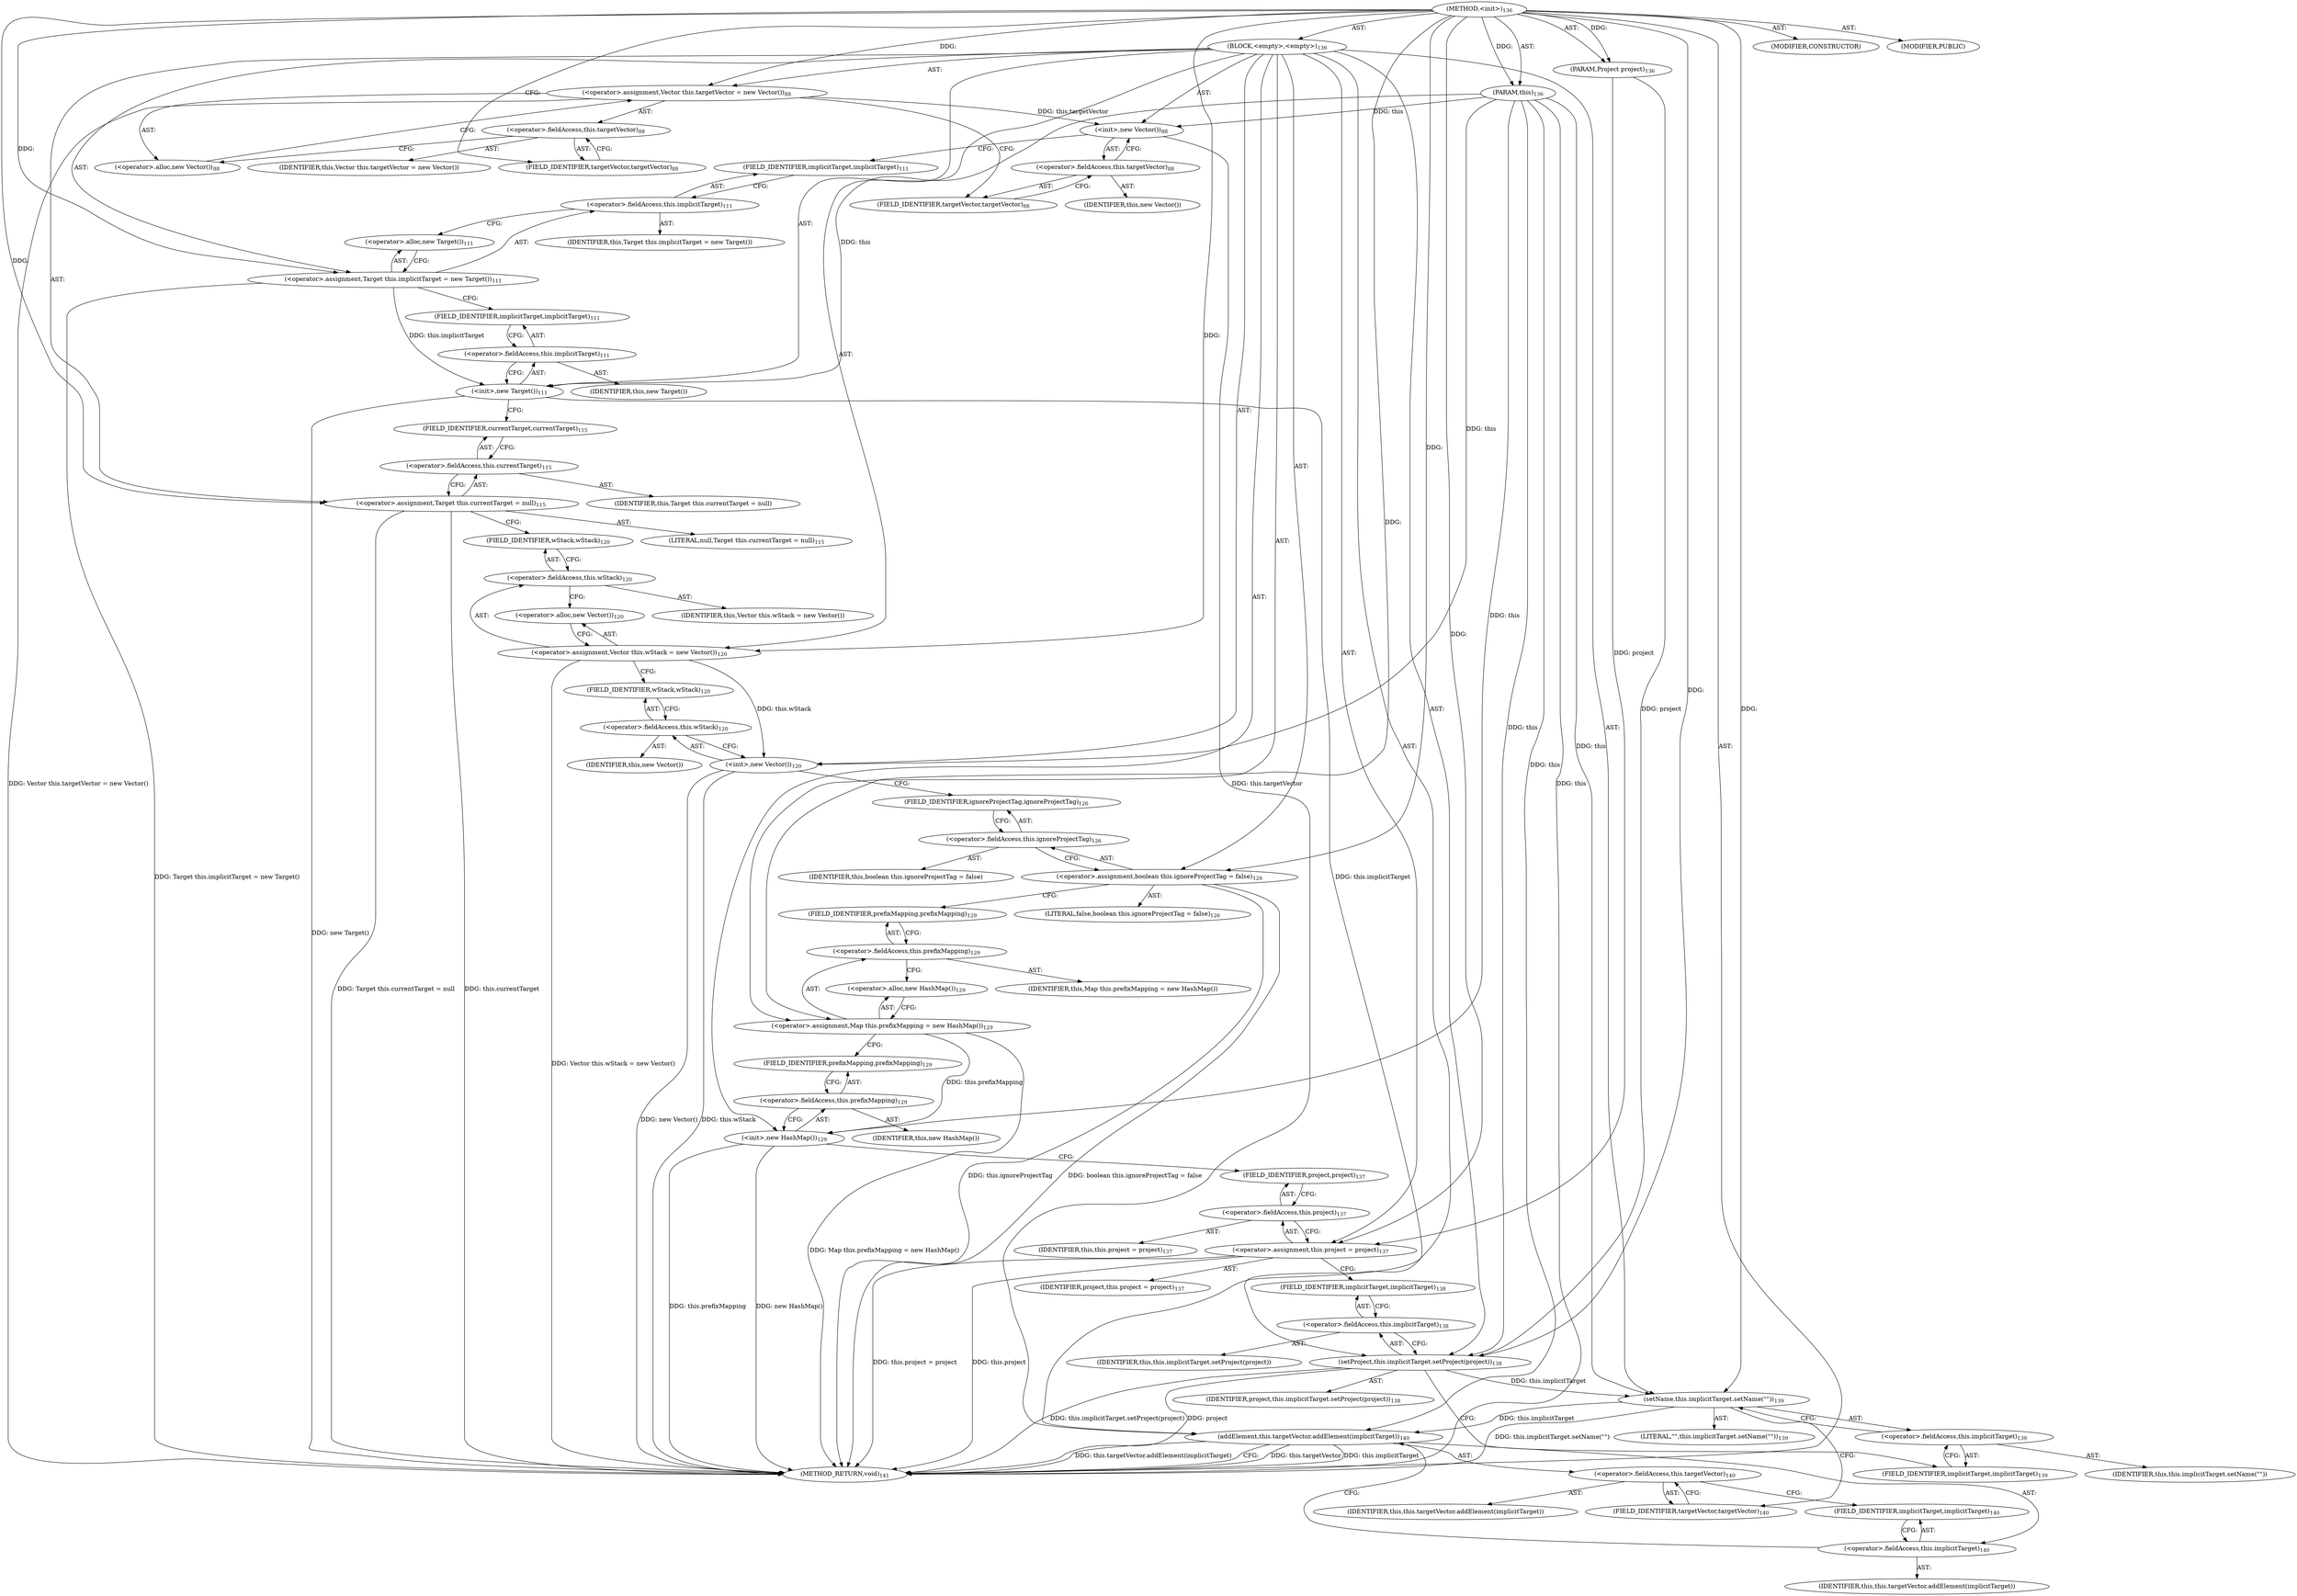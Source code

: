 digraph "&lt;init&gt;" {  
"111669149696" [label = <(METHOD,&lt;init&gt;)<SUB>136</SUB>> ]
"115964116998" [label = <(PARAM,this)<SUB>136</SUB>> ]
"115964116999" [label = <(PARAM,Project project)<SUB>136</SUB>> ]
"25769803776" [label = <(BLOCK,&lt;empty&gt;,&lt;empty&gt;)<SUB>136</SUB>> ]
"30064771072" [label = <(&lt;operator&gt;.assignment,Vector this.targetVector = new Vector())<SUB>88</SUB>> ]
"30064771073" [label = <(&lt;operator&gt;.fieldAccess,this.targetVector)<SUB>88</SUB>> ]
"68719476744" [label = <(IDENTIFIER,this,Vector this.targetVector = new Vector())> ]
"55834574848" [label = <(FIELD_IDENTIFIER,targetVector,targetVector)<SUB>88</SUB>> ]
"30064771074" [label = <(&lt;operator&gt;.alloc,new Vector())<SUB>88</SUB>> ]
"30064771075" [label = <(&lt;init&gt;,new Vector())<SUB>88</SUB>> ]
"30064771076" [label = <(&lt;operator&gt;.fieldAccess,this.targetVector)<SUB>88</SUB>> ]
"68719476745" [label = <(IDENTIFIER,this,new Vector())> ]
"55834574849" [label = <(FIELD_IDENTIFIER,targetVector,targetVector)<SUB>88</SUB>> ]
"30064771077" [label = <(&lt;operator&gt;.assignment,Target this.implicitTarget = new Target())<SUB>111</SUB>> ]
"30064771078" [label = <(&lt;operator&gt;.fieldAccess,this.implicitTarget)<SUB>111</SUB>> ]
"68719476746" [label = <(IDENTIFIER,this,Target this.implicitTarget = new Target())> ]
"55834574850" [label = <(FIELD_IDENTIFIER,implicitTarget,implicitTarget)<SUB>111</SUB>> ]
"30064771079" [label = <(&lt;operator&gt;.alloc,new Target())<SUB>111</SUB>> ]
"30064771080" [label = <(&lt;init&gt;,new Target())<SUB>111</SUB>> ]
"30064771081" [label = <(&lt;operator&gt;.fieldAccess,this.implicitTarget)<SUB>111</SUB>> ]
"68719476747" [label = <(IDENTIFIER,this,new Target())> ]
"55834574851" [label = <(FIELD_IDENTIFIER,implicitTarget,implicitTarget)<SUB>111</SUB>> ]
"30064771082" [label = <(&lt;operator&gt;.assignment,Target this.currentTarget = null)<SUB>115</SUB>> ]
"30064771083" [label = <(&lt;operator&gt;.fieldAccess,this.currentTarget)<SUB>115</SUB>> ]
"68719476748" [label = <(IDENTIFIER,this,Target this.currentTarget = null)> ]
"55834574852" [label = <(FIELD_IDENTIFIER,currentTarget,currentTarget)<SUB>115</SUB>> ]
"90194313216" [label = <(LITERAL,null,Target this.currentTarget = null)<SUB>115</SUB>> ]
"30064771084" [label = <(&lt;operator&gt;.assignment,Vector this.wStack = new Vector())<SUB>120</SUB>> ]
"30064771085" [label = <(&lt;operator&gt;.fieldAccess,this.wStack)<SUB>120</SUB>> ]
"68719476749" [label = <(IDENTIFIER,this,Vector this.wStack = new Vector())> ]
"55834574853" [label = <(FIELD_IDENTIFIER,wStack,wStack)<SUB>120</SUB>> ]
"30064771086" [label = <(&lt;operator&gt;.alloc,new Vector())<SUB>120</SUB>> ]
"30064771087" [label = <(&lt;init&gt;,new Vector())<SUB>120</SUB>> ]
"30064771088" [label = <(&lt;operator&gt;.fieldAccess,this.wStack)<SUB>120</SUB>> ]
"68719476750" [label = <(IDENTIFIER,this,new Vector())> ]
"55834574854" [label = <(FIELD_IDENTIFIER,wStack,wStack)<SUB>120</SUB>> ]
"30064771089" [label = <(&lt;operator&gt;.assignment,boolean this.ignoreProjectTag = false)<SUB>126</SUB>> ]
"30064771090" [label = <(&lt;operator&gt;.fieldAccess,this.ignoreProjectTag)<SUB>126</SUB>> ]
"68719476751" [label = <(IDENTIFIER,this,boolean this.ignoreProjectTag = false)> ]
"55834574855" [label = <(FIELD_IDENTIFIER,ignoreProjectTag,ignoreProjectTag)<SUB>126</SUB>> ]
"90194313217" [label = <(LITERAL,false,boolean this.ignoreProjectTag = false)<SUB>126</SUB>> ]
"30064771091" [label = <(&lt;operator&gt;.assignment,Map this.prefixMapping = new HashMap())<SUB>129</SUB>> ]
"30064771092" [label = <(&lt;operator&gt;.fieldAccess,this.prefixMapping)<SUB>129</SUB>> ]
"68719476752" [label = <(IDENTIFIER,this,Map this.prefixMapping = new HashMap())> ]
"55834574856" [label = <(FIELD_IDENTIFIER,prefixMapping,prefixMapping)<SUB>129</SUB>> ]
"30064771093" [label = <(&lt;operator&gt;.alloc,new HashMap())<SUB>129</SUB>> ]
"30064771094" [label = <(&lt;init&gt;,new HashMap())<SUB>129</SUB>> ]
"30064771095" [label = <(&lt;operator&gt;.fieldAccess,this.prefixMapping)<SUB>129</SUB>> ]
"68719476753" [label = <(IDENTIFIER,this,new HashMap())> ]
"55834574857" [label = <(FIELD_IDENTIFIER,prefixMapping,prefixMapping)<SUB>129</SUB>> ]
"30064771096" [label = <(&lt;operator&gt;.assignment,this.project = project)<SUB>137</SUB>> ]
"30064771097" [label = <(&lt;operator&gt;.fieldAccess,this.project)<SUB>137</SUB>> ]
"68719476743" [label = <(IDENTIFIER,this,this.project = project)<SUB>137</SUB>> ]
"55834574858" [label = <(FIELD_IDENTIFIER,project,project)<SUB>137</SUB>> ]
"68719476754" [label = <(IDENTIFIER,project,this.project = project)<SUB>137</SUB>> ]
"30064771098" [label = <(setProject,this.implicitTarget.setProject(project))<SUB>138</SUB>> ]
"30064771099" [label = <(&lt;operator&gt;.fieldAccess,this.implicitTarget)<SUB>138</SUB>> ]
"68719476755" [label = <(IDENTIFIER,this,this.implicitTarget.setProject(project))> ]
"55834574859" [label = <(FIELD_IDENTIFIER,implicitTarget,implicitTarget)<SUB>138</SUB>> ]
"68719476756" [label = <(IDENTIFIER,project,this.implicitTarget.setProject(project))<SUB>138</SUB>> ]
"30064771100" [label = <(setName,this.implicitTarget.setName(&quot;&quot;))<SUB>139</SUB>> ]
"30064771101" [label = <(&lt;operator&gt;.fieldAccess,this.implicitTarget)<SUB>139</SUB>> ]
"68719476757" [label = <(IDENTIFIER,this,this.implicitTarget.setName(&quot;&quot;))> ]
"55834574860" [label = <(FIELD_IDENTIFIER,implicitTarget,implicitTarget)<SUB>139</SUB>> ]
"90194313218" [label = <(LITERAL,&quot;&quot;,this.implicitTarget.setName(&quot;&quot;))<SUB>139</SUB>> ]
"30064771102" [label = <(addElement,this.targetVector.addElement(implicitTarget))<SUB>140</SUB>> ]
"30064771103" [label = <(&lt;operator&gt;.fieldAccess,this.targetVector)<SUB>140</SUB>> ]
"68719476758" [label = <(IDENTIFIER,this,this.targetVector.addElement(implicitTarget))> ]
"55834574861" [label = <(FIELD_IDENTIFIER,targetVector,targetVector)<SUB>140</SUB>> ]
"30064771104" [label = <(&lt;operator&gt;.fieldAccess,this.implicitTarget)<SUB>140</SUB>> ]
"68719476759" [label = <(IDENTIFIER,this,this.targetVector.addElement(implicitTarget))> ]
"55834574862" [label = <(FIELD_IDENTIFIER,implicitTarget,implicitTarget)<SUB>140</SUB>> ]
"133143986187" [label = <(MODIFIER,CONSTRUCTOR)> ]
"133143986188" [label = <(MODIFIER,PUBLIC)> ]
"128849018880" [label = <(METHOD_RETURN,void)<SUB>141</SUB>> ]
  "111669149696" -> "115964116998"  [ label = "AST: "] 
  "111669149696" -> "115964116999"  [ label = "AST: "] 
  "111669149696" -> "25769803776"  [ label = "AST: "] 
  "111669149696" -> "133143986187"  [ label = "AST: "] 
  "111669149696" -> "133143986188"  [ label = "AST: "] 
  "111669149696" -> "128849018880"  [ label = "AST: "] 
  "25769803776" -> "30064771072"  [ label = "AST: "] 
  "25769803776" -> "30064771075"  [ label = "AST: "] 
  "25769803776" -> "30064771077"  [ label = "AST: "] 
  "25769803776" -> "30064771080"  [ label = "AST: "] 
  "25769803776" -> "30064771082"  [ label = "AST: "] 
  "25769803776" -> "30064771084"  [ label = "AST: "] 
  "25769803776" -> "30064771087"  [ label = "AST: "] 
  "25769803776" -> "30064771089"  [ label = "AST: "] 
  "25769803776" -> "30064771091"  [ label = "AST: "] 
  "25769803776" -> "30064771094"  [ label = "AST: "] 
  "25769803776" -> "30064771096"  [ label = "AST: "] 
  "25769803776" -> "30064771098"  [ label = "AST: "] 
  "25769803776" -> "30064771100"  [ label = "AST: "] 
  "25769803776" -> "30064771102"  [ label = "AST: "] 
  "30064771072" -> "30064771073"  [ label = "AST: "] 
  "30064771072" -> "30064771074"  [ label = "AST: "] 
  "30064771073" -> "68719476744"  [ label = "AST: "] 
  "30064771073" -> "55834574848"  [ label = "AST: "] 
  "30064771075" -> "30064771076"  [ label = "AST: "] 
  "30064771076" -> "68719476745"  [ label = "AST: "] 
  "30064771076" -> "55834574849"  [ label = "AST: "] 
  "30064771077" -> "30064771078"  [ label = "AST: "] 
  "30064771077" -> "30064771079"  [ label = "AST: "] 
  "30064771078" -> "68719476746"  [ label = "AST: "] 
  "30064771078" -> "55834574850"  [ label = "AST: "] 
  "30064771080" -> "30064771081"  [ label = "AST: "] 
  "30064771081" -> "68719476747"  [ label = "AST: "] 
  "30064771081" -> "55834574851"  [ label = "AST: "] 
  "30064771082" -> "30064771083"  [ label = "AST: "] 
  "30064771082" -> "90194313216"  [ label = "AST: "] 
  "30064771083" -> "68719476748"  [ label = "AST: "] 
  "30064771083" -> "55834574852"  [ label = "AST: "] 
  "30064771084" -> "30064771085"  [ label = "AST: "] 
  "30064771084" -> "30064771086"  [ label = "AST: "] 
  "30064771085" -> "68719476749"  [ label = "AST: "] 
  "30064771085" -> "55834574853"  [ label = "AST: "] 
  "30064771087" -> "30064771088"  [ label = "AST: "] 
  "30064771088" -> "68719476750"  [ label = "AST: "] 
  "30064771088" -> "55834574854"  [ label = "AST: "] 
  "30064771089" -> "30064771090"  [ label = "AST: "] 
  "30064771089" -> "90194313217"  [ label = "AST: "] 
  "30064771090" -> "68719476751"  [ label = "AST: "] 
  "30064771090" -> "55834574855"  [ label = "AST: "] 
  "30064771091" -> "30064771092"  [ label = "AST: "] 
  "30064771091" -> "30064771093"  [ label = "AST: "] 
  "30064771092" -> "68719476752"  [ label = "AST: "] 
  "30064771092" -> "55834574856"  [ label = "AST: "] 
  "30064771094" -> "30064771095"  [ label = "AST: "] 
  "30064771095" -> "68719476753"  [ label = "AST: "] 
  "30064771095" -> "55834574857"  [ label = "AST: "] 
  "30064771096" -> "30064771097"  [ label = "AST: "] 
  "30064771096" -> "68719476754"  [ label = "AST: "] 
  "30064771097" -> "68719476743"  [ label = "AST: "] 
  "30064771097" -> "55834574858"  [ label = "AST: "] 
  "30064771098" -> "30064771099"  [ label = "AST: "] 
  "30064771098" -> "68719476756"  [ label = "AST: "] 
  "30064771099" -> "68719476755"  [ label = "AST: "] 
  "30064771099" -> "55834574859"  [ label = "AST: "] 
  "30064771100" -> "30064771101"  [ label = "AST: "] 
  "30064771100" -> "90194313218"  [ label = "AST: "] 
  "30064771101" -> "68719476757"  [ label = "AST: "] 
  "30064771101" -> "55834574860"  [ label = "AST: "] 
  "30064771102" -> "30064771103"  [ label = "AST: "] 
  "30064771102" -> "30064771104"  [ label = "AST: "] 
  "30064771103" -> "68719476758"  [ label = "AST: "] 
  "30064771103" -> "55834574861"  [ label = "AST: "] 
  "30064771104" -> "68719476759"  [ label = "AST: "] 
  "30064771104" -> "55834574862"  [ label = "AST: "] 
  "30064771072" -> "55834574849"  [ label = "CFG: "] 
  "30064771075" -> "55834574850"  [ label = "CFG: "] 
  "30064771077" -> "55834574851"  [ label = "CFG: "] 
  "30064771080" -> "55834574852"  [ label = "CFG: "] 
  "30064771082" -> "55834574853"  [ label = "CFG: "] 
  "30064771084" -> "55834574854"  [ label = "CFG: "] 
  "30064771087" -> "55834574855"  [ label = "CFG: "] 
  "30064771089" -> "55834574856"  [ label = "CFG: "] 
  "30064771091" -> "55834574857"  [ label = "CFG: "] 
  "30064771094" -> "55834574858"  [ label = "CFG: "] 
  "30064771096" -> "55834574859"  [ label = "CFG: "] 
  "30064771098" -> "55834574860"  [ label = "CFG: "] 
  "30064771100" -> "55834574861"  [ label = "CFG: "] 
  "30064771102" -> "128849018880"  [ label = "CFG: "] 
  "30064771073" -> "30064771074"  [ label = "CFG: "] 
  "30064771074" -> "30064771072"  [ label = "CFG: "] 
  "30064771076" -> "30064771075"  [ label = "CFG: "] 
  "30064771078" -> "30064771079"  [ label = "CFG: "] 
  "30064771079" -> "30064771077"  [ label = "CFG: "] 
  "30064771081" -> "30064771080"  [ label = "CFG: "] 
  "30064771083" -> "30064771082"  [ label = "CFG: "] 
  "30064771085" -> "30064771086"  [ label = "CFG: "] 
  "30064771086" -> "30064771084"  [ label = "CFG: "] 
  "30064771088" -> "30064771087"  [ label = "CFG: "] 
  "30064771090" -> "30064771089"  [ label = "CFG: "] 
  "30064771092" -> "30064771093"  [ label = "CFG: "] 
  "30064771093" -> "30064771091"  [ label = "CFG: "] 
  "30064771095" -> "30064771094"  [ label = "CFG: "] 
  "30064771097" -> "30064771096"  [ label = "CFG: "] 
  "30064771099" -> "30064771098"  [ label = "CFG: "] 
  "30064771101" -> "30064771100"  [ label = "CFG: "] 
  "30064771103" -> "55834574862"  [ label = "CFG: "] 
  "30064771104" -> "30064771102"  [ label = "CFG: "] 
  "55834574848" -> "30064771073"  [ label = "CFG: "] 
  "55834574849" -> "30064771076"  [ label = "CFG: "] 
  "55834574850" -> "30064771078"  [ label = "CFG: "] 
  "55834574851" -> "30064771081"  [ label = "CFG: "] 
  "55834574852" -> "30064771083"  [ label = "CFG: "] 
  "55834574853" -> "30064771085"  [ label = "CFG: "] 
  "55834574854" -> "30064771088"  [ label = "CFG: "] 
  "55834574855" -> "30064771090"  [ label = "CFG: "] 
  "55834574856" -> "30064771092"  [ label = "CFG: "] 
  "55834574857" -> "30064771095"  [ label = "CFG: "] 
  "55834574858" -> "30064771097"  [ label = "CFG: "] 
  "55834574859" -> "30064771099"  [ label = "CFG: "] 
  "55834574860" -> "30064771101"  [ label = "CFG: "] 
  "55834574861" -> "30064771103"  [ label = "CFG: "] 
  "55834574862" -> "30064771104"  [ label = "CFG: "] 
  "111669149696" -> "55834574848"  [ label = "CFG: "] 
  "115964116998" -> "128849018880"  [ label = "DDG: this"] 
  "30064771072" -> "128849018880"  [ label = "DDG: Vector this.targetVector = new Vector()"] 
  "30064771077" -> "128849018880"  [ label = "DDG: Target this.implicitTarget = new Target()"] 
  "30064771080" -> "128849018880"  [ label = "DDG: new Target()"] 
  "30064771082" -> "128849018880"  [ label = "DDG: this.currentTarget"] 
  "30064771082" -> "128849018880"  [ label = "DDG: Target this.currentTarget = null"] 
  "30064771084" -> "128849018880"  [ label = "DDG: Vector this.wStack = new Vector()"] 
  "30064771087" -> "128849018880"  [ label = "DDG: this.wStack"] 
  "30064771087" -> "128849018880"  [ label = "DDG: new Vector()"] 
  "30064771089" -> "128849018880"  [ label = "DDG: this.ignoreProjectTag"] 
  "30064771089" -> "128849018880"  [ label = "DDG: boolean this.ignoreProjectTag = false"] 
  "30064771091" -> "128849018880"  [ label = "DDG: Map this.prefixMapping = new HashMap()"] 
  "30064771094" -> "128849018880"  [ label = "DDG: this.prefixMapping"] 
  "30064771094" -> "128849018880"  [ label = "DDG: new HashMap()"] 
  "30064771096" -> "128849018880"  [ label = "DDG: this.project"] 
  "30064771096" -> "128849018880"  [ label = "DDG: this.project = project"] 
  "30064771098" -> "128849018880"  [ label = "DDG: project"] 
  "30064771098" -> "128849018880"  [ label = "DDG: this.implicitTarget.setProject(project)"] 
  "30064771100" -> "128849018880"  [ label = "DDG: this.implicitTarget.setName(&quot;&quot;)"] 
  "30064771102" -> "128849018880"  [ label = "DDG: this.targetVector"] 
  "30064771102" -> "128849018880"  [ label = "DDG: this.implicitTarget"] 
  "30064771102" -> "128849018880"  [ label = "DDG: this.targetVector.addElement(implicitTarget)"] 
  "111669149696" -> "115964116998"  [ label = "DDG: "] 
  "111669149696" -> "115964116999"  [ label = "DDG: "] 
  "111669149696" -> "30064771072"  [ label = "DDG: "] 
  "111669149696" -> "30064771077"  [ label = "DDG: "] 
  "111669149696" -> "30064771082"  [ label = "DDG: "] 
  "111669149696" -> "30064771084"  [ label = "DDG: "] 
  "111669149696" -> "30064771089"  [ label = "DDG: "] 
  "111669149696" -> "30064771091"  [ label = "DDG: "] 
  "115964116999" -> "30064771096"  [ label = "DDG: project"] 
  "111669149696" -> "30064771096"  [ label = "DDG: "] 
  "115964116998" -> "30064771075"  [ label = "DDG: this"] 
  "30064771072" -> "30064771075"  [ label = "DDG: this.targetVector"] 
  "115964116998" -> "30064771080"  [ label = "DDG: this"] 
  "30064771077" -> "30064771080"  [ label = "DDG: this.implicitTarget"] 
  "115964116998" -> "30064771087"  [ label = "DDG: this"] 
  "30064771084" -> "30064771087"  [ label = "DDG: this.wStack"] 
  "115964116998" -> "30064771094"  [ label = "DDG: this"] 
  "30064771091" -> "30064771094"  [ label = "DDG: this.prefixMapping"] 
  "115964116998" -> "30064771098"  [ label = "DDG: this"] 
  "30064771080" -> "30064771098"  [ label = "DDG: this.implicitTarget"] 
  "111669149696" -> "30064771098"  [ label = "DDG: "] 
  "115964116999" -> "30064771098"  [ label = "DDG: project"] 
  "115964116998" -> "30064771100"  [ label = "DDG: this"] 
  "30064771098" -> "30064771100"  [ label = "DDG: this.implicitTarget"] 
  "111669149696" -> "30064771100"  [ label = "DDG: "] 
  "115964116998" -> "30064771102"  [ label = "DDG: this"] 
  "30064771075" -> "30064771102"  [ label = "DDG: this.targetVector"] 
  "30064771100" -> "30064771102"  [ label = "DDG: this.implicitTarget"] 
}
